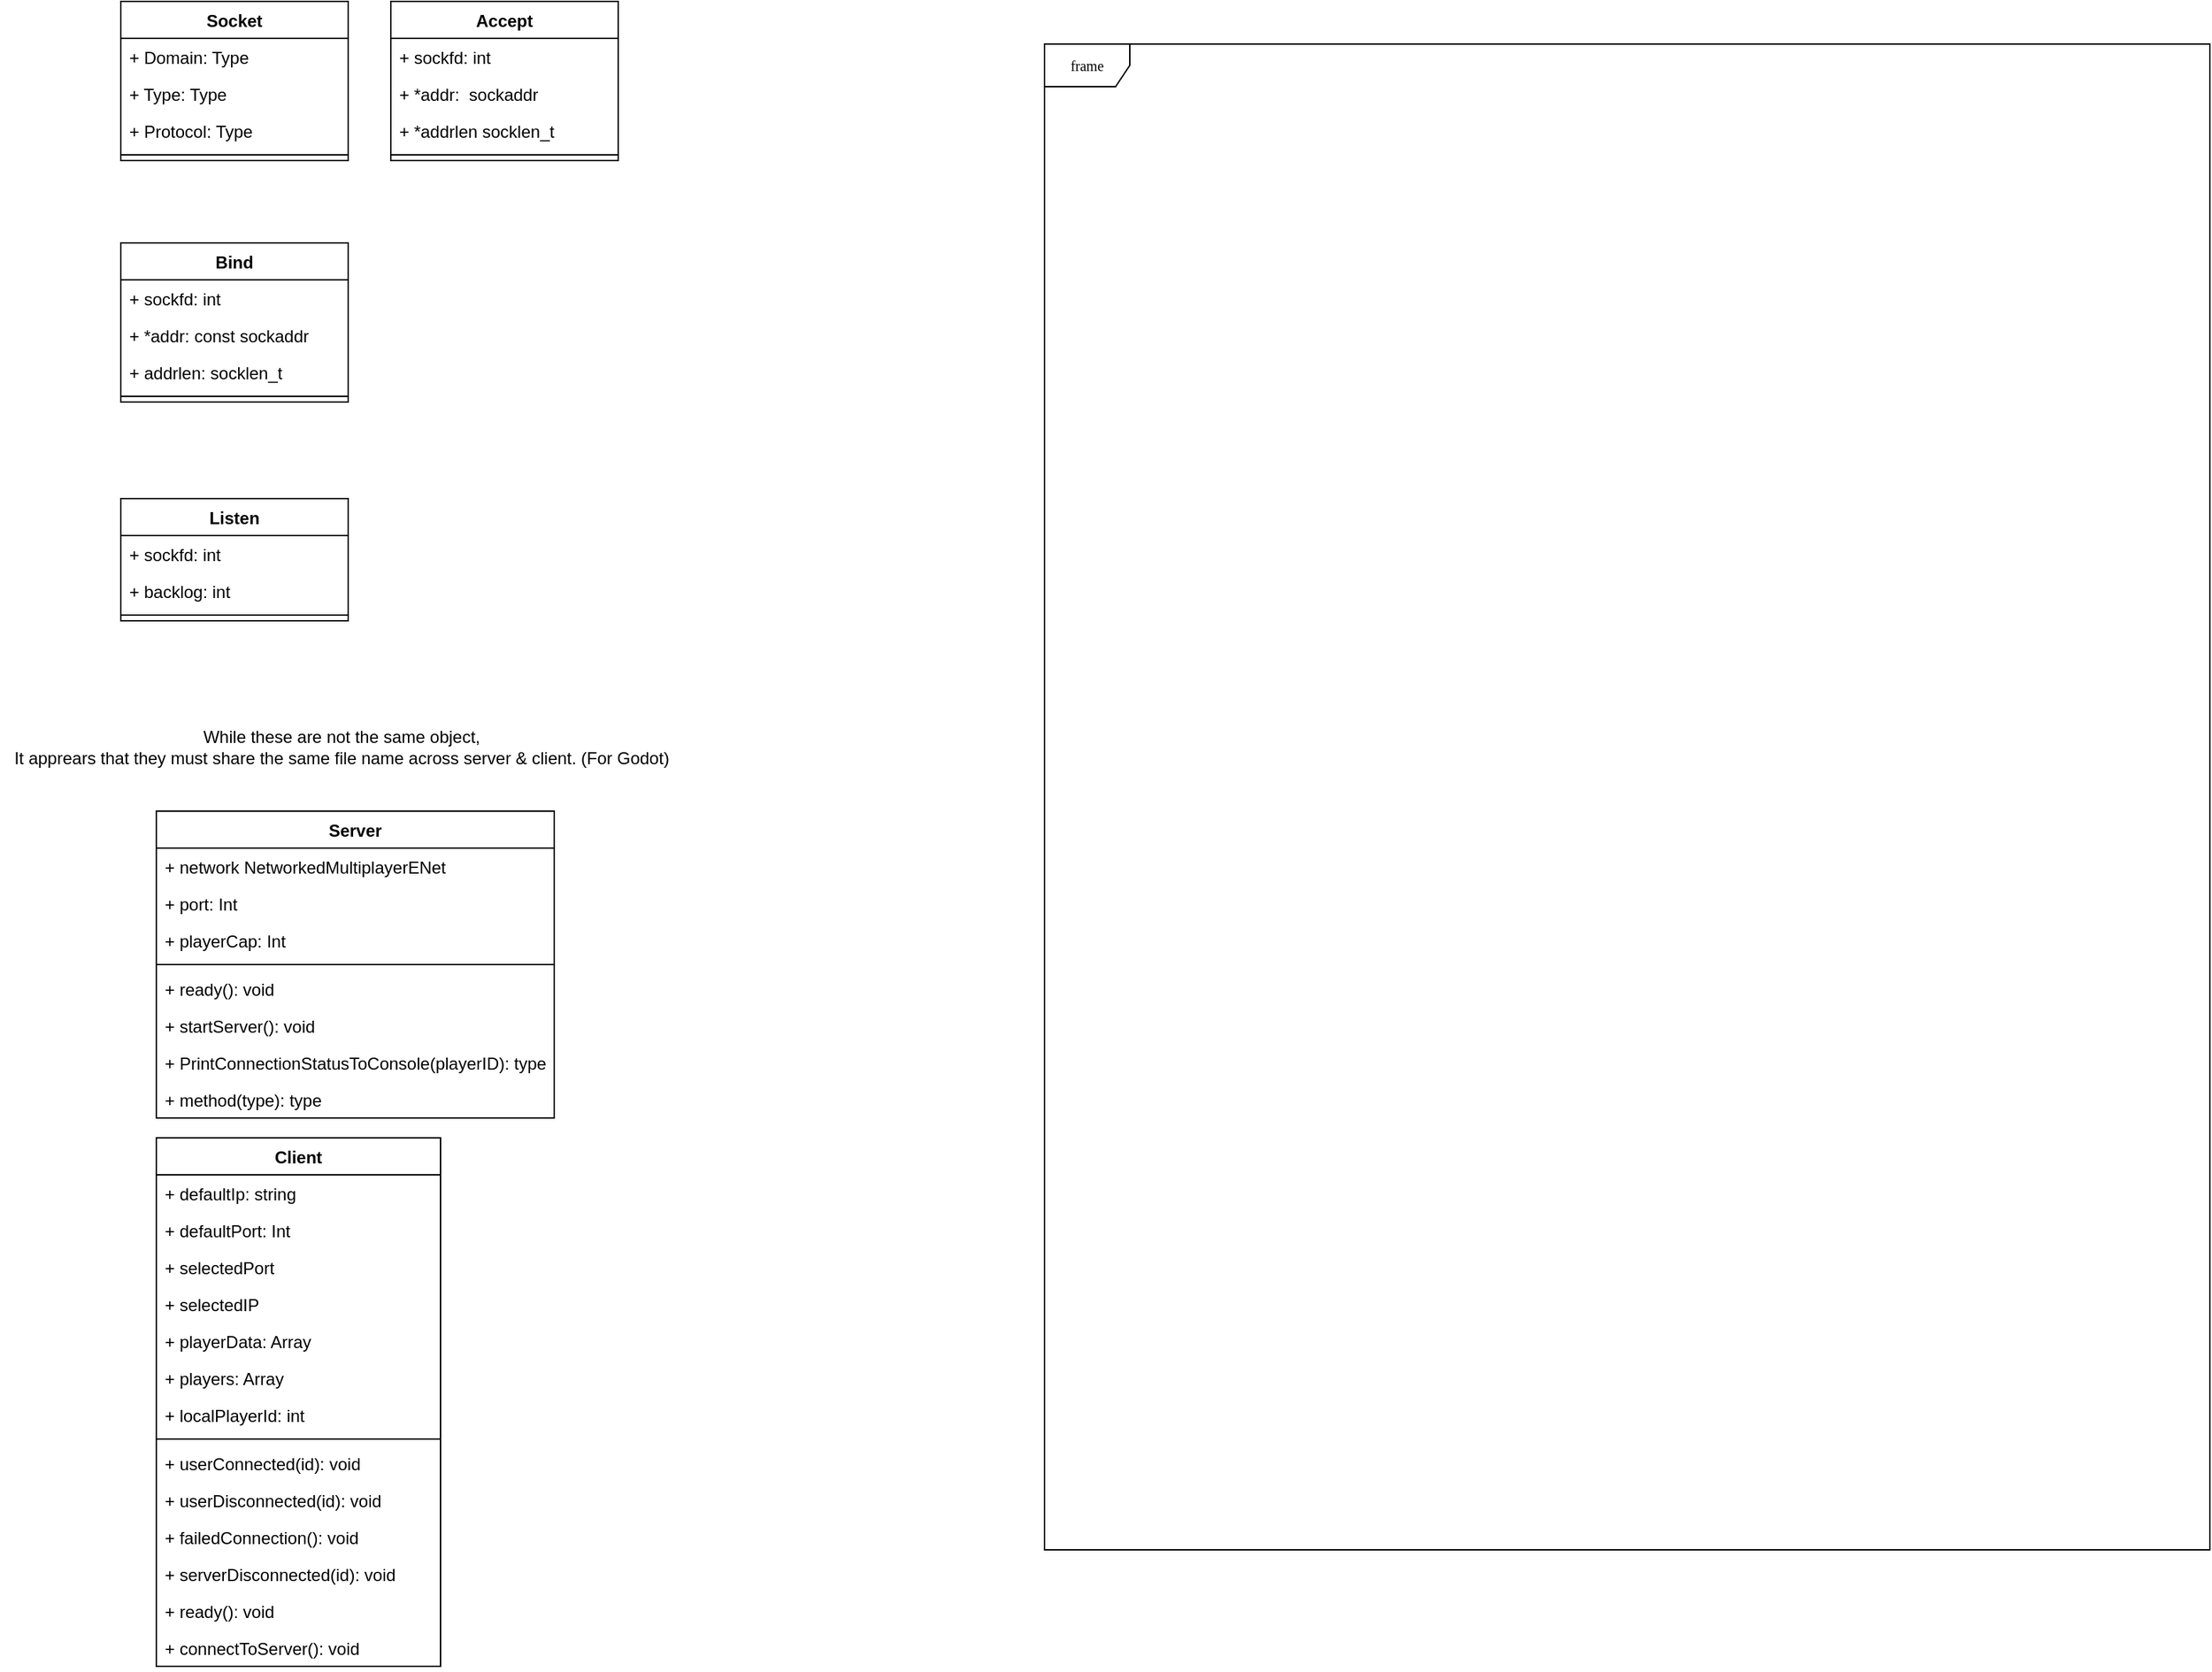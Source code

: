 <mxfile version="14.5.1" type="device"><diagram name="Page-1" id="c4acf3e9-155e-7222-9cf6-157b1a14988f"><mxGraphModel dx="535" dy="985" grid="1" gridSize="10" guides="1" tooltips="1" connect="1" arrows="1" fold="1" page="1" pageScale="1" pageWidth="850" pageHeight="1100" background="#ffffff" math="0" shadow="0"><root><mxCell id="0"/><mxCell id="1" parent="0"/><mxCell id="17acba5748e5396b-1" value="frame" style="shape=umlFrame;whiteSpace=wrap;html=1;rounded=0;shadow=0;comic=0;labelBackgroundColor=none;strokeWidth=1;fontFamily=Verdana;fontSize=10;align=center;" parent="1" vertex="1"><mxGeometry x="920" y="50" width="820" height="1060" as="geometry"/></mxCell><mxCell id="wa_h59xFKfNab1tcCD57-5" value="Socket" style="swimlane;fontStyle=1;align=center;verticalAlign=top;childLayout=stackLayout;horizontal=1;startSize=26;horizontalStack=0;resizeParent=1;resizeParentMax=0;resizeLast=0;collapsible=1;marginBottom=0;" parent="1" vertex="1"><mxGeometry x="270" y="20" width="160" height="112" as="geometry"/></mxCell><mxCell id="wa_h59xFKfNab1tcCD57-6" value="+ Domain: Type" style="text;strokeColor=none;fillColor=none;align=left;verticalAlign=top;spacingLeft=4;spacingRight=4;overflow=hidden;rotatable=0;points=[[0,0.5],[1,0.5]];portConstraint=eastwest;" parent="wa_h59xFKfNab1tcCD57-5" vertex="1"><mxGeometry y="26" width="160" height="26" as="geometry"/></mxCell><mxCell id="wa_h59xFKfNab1tcCD57-9" value="+ Type: Type" style="text;strokeColor=none;fillColor=none;align=left;verticalAlign=top;spacingLeft=4;spacingRight=4;overflow=hidden;rotatable=0;points=[[0,0.5],[1,0.5]];portConstraint=eastwest;" parent="wa_h59xFKfNab1tcCD57-5" vertex="1"><mxGeometry y="52" width="160" height="26" as="geometry"/></mxCell><mxCell id="wa_h59xFKfNab1tcCD57-10" value="+ Protocol: Type" style="text;strokeColor=none;fillColor=none;align=left;verticalAlign=top;spacingLeft=4;spacingRight=4;overflow=hidden;rotatable=0;points=[[0,0.5],[1,0.5]];portConstraint=eastwest;" parent="wa_h59xFKfNab1tcCD57-5" vertex="1"><mxGeometry y="78" width="160" height="26" as="geometry"/></mxCell><mxCell id="wa_h59xFKfNab1tcCD57-7" value="" style="line;strokeWidth=1;fillColor=none;align=left;verticalAlign=middle;spacingTop=-1;spacingLeft=3;spacingRight=3;rotatable=0;labelPosition=right;points=[];portConstraint=eastwest;" parent="wa_h59xFKfNab1tcCD57-5" vertex="1"><mxGeometry y="104" width="160" height="8" as="geometry"/></mxCell><mxCell id="wa_h59xFKfNab1tcCD57-11" value="Bind" style="swimlane;fontStyle=1;align=center;verticalAlign=top;childLayout=stackLayout;horizontal=1;startSize=26;horizontalStack=0;resizeParent=1;resizeParentMax=0;resizeLast=0;collapsible=1;marginBottom=0;" parent="1" vertex="1"><mxGeometry x="270" y="190" width="160" height="112" as="geometry"/></mxCell><mxCell id="wa_h59xFKfNab1tcCD57-12" value="+ sockfd: int" style="text;strokeColor=none;fillColor=none;align=left;verticalAlign=top;spacingLeft=4;spacingRight=4;overflow=hidden;rotatable=0;points=[[0,0.5],[1,0.5]];portConstraint=eastwest;" parent="wa_h59xFKfNab1tcCD57-11" vertex="1"><mxGeometry y="26" width="160" height="26" as="geometry"/></mxCell><mxCell id="wa_h59xFKfNab1tcCD57-14" value="+ *addr: const sockaddr&#10;" style="text;strokeColor=none;fillColor=none;align=left;verticalAlign=top;spacingLeft=4;spacingRight=4;overflow=hidden;rotatable=0;points=[[0,0.5],[1,0.5]];portConstraint=eastwest;" parent="wa_h59xFKfNab1tcCD57-11" vertex="1"><mxGeometry y="52" width="160" height="26" as="geometry"/></mxCell><mxCell id="wa_h59xFKfNab1tcCD57-13" value="+ addrlen: socklen_t" style="text;strokeColor=none;fillColor=none;align=left;verticalAlign=top;spacingLeft=4;spacingRight=4;overflow=hidden;rotatable=0;points=[[0,0.5],[1,0.5]];portConstraint=eastwest;" parent="wa_h59xFKfNab1tcCD57-11" vertex="1"><mxGeometry y="78" width="160" height="26" as="geometry"/></mxCell><mxCell id="wa_h59xFKfNab1tcCD57-15" value="" style="line;strokeWidth=1;fillColor=none;align=left;verticalAlign=middle;spacingTop=-1;spacingLeft=3;spacingRight=3;rotatable=0;labelPosition=right;points=[];portConstraint=eastwest;" parent="wa_h59xFKfNab1tcCD57-11" vertex="1"><mxGeometry y="104" width="160" height="8" as="geometry"/></mxCell><mxCell id="wa_h59xFKfNab1tcCD57-17" value="Listen" style="swimlane;fontStyle=1;align=center;verticalAlign=top;childLayout=stackLayout;horizontal=1;startSize=26;horizontalStack=0;resizeParent=1;resizeParentMax=0;resizeLast=0;collapsible=1;marginBottom=0;" parent="1" vertex="1"><mxGeometry x="270" y="370" width="160" height="86" as="geometry"/></mxCell><mxCell id="wa_h59xFKfNab1tcCD57-18" value="+ sockfd: int" style="text;strokeColor=none;fillColor=none;align=left;verticalAlign=top;spacingLeft=4;spacingRight=4;overflow=hidden;rotatable=0;points=[[0,0.5],[1,0.5]];portConstraint=eastwest;" parent="wa_h59xFKfNab1tcCD57-17" vertex="1"><mxGeometry y="26" width="160" height="26" as="geometry"/></mxCell><mxCell id="wa_h59xFKfNab1tcCD57-19" value="+ backlog: int" style="text;strokeColor=none;fillColor=none;align=left;verticalAlign=top;spacingLeft=4;spacingRight=4;overflow=hidden;rotatable=0;points=[[0,0.5],[1,0.5]];portConstraint=eastwest;" parent="wa_h59xFKfNab1tcCD57-17" vertex="1"><mxGeometry y="52" width="160" height="26" as="geometry"/></mxCell><mxCell id="wa_h59xFKfNab1tcCD57-21" value="" style="line;strokeWidth=1;fillColor=none;align=left;verticalAlign=middle;spacingTop=-1;spacingLeft=3;spacingRight=3;rotatable=0;labelPosition=right;points=[];portConstraint=eastwest;" parent="wa_h59xFKfNab1tcCD57-17" vertex="1"><mxGeometry y="78" width="160" height="8" as="geometry"/></mxCell><mxCell id="wa_h59xFKfNab1tcCD57-23" value="Accept" style="swimlane;fontStyle=1;align=center;verticalAlign=top;childLayout=stackLayout;horizontal=1;startSize=26;horizontalStack=0;resizeParent=1;resizeParentMax=0;resizeLast=0;collapsible=1;marginBottom=0;" parent="1" vertex="1"><mxGeometry x="460" y="20" width="160" height="112" as="geometry"/></mxCell><mxCell id="wa_h59xFKfNab1tcCD57-24" value="+ sockfd: int" style="text;strokeColor=none;fillColor=none;align=left;verticalAlign=top;spacingLeft=4;spacingRight=4;overflow=hidden;rotatable=0;points=[[0,0.5],[1,0.5]];portConstraint=eastwest;" parent="wa_h59xFKfNab1tcCD57-23" vertex="1"><mxGeometry y="26" width="160" height="26" as="geometry"/></mxCell><mxCell id="wa_h59xFKfNab1tcCD57-25" value="+ *addr:  sockaddr" style="text;strokeColor=none;fillColor=none;align=left;verticalAlign=top;spacingLeft=4;spacingRight=4;overflow=hidden;rotatable=0;points=[[0,0.5],[1,0.5]];portConstraint=eastwest;" parent="wa_h59xFKfNab1tcCD57-23" vertex="1"><mxGeometry y="52" width="160" height="26" as="geometry"/></mxCell><mxCell id="wa_h59xFKfNab1tcCD57-28" value="+ *addrlen socklen_t " style="text;strokeColor=none;fillColor=none;align=left;verticalAlign=top;spacingLeft=4;spacingRight=4;overflow=hidden;rotatable=0;points=[[0,0.5],[1,0.5]];portConstraint=eastwest;" parent="wa_h59xFKfNab1tcCD57-23" vertex="1"><mxGeometry y="78" width="160" height="26" as="geometry"/></mxCell><mxCell id="wa_h59xFKfNab1tcCD57-26" value="" style="line;strokeWidth=1;fillColor=none;align=left;verticalAlign=middle;spacingTop=-1;spacingLeft=3;spacingRight=3;rotatable=0;labelPosition=right;points=[];portConstraint=eastwest;" parent="wa_h59xFKfNab1tcCD57-23" vertex="1"><mxGeometry y="104" width="160" height="8" as="geometry"/></mxCell><mxCell id="4EV-_LkrEfj5hhuq9-w9-1" value="Client" style="swimlane;fontStyle=1;align=center;verticalAlign=top;childLayout=stackLayout;horizontal=1;startSize=26;horizontalStack=0;resizeParent=1;resizeParentMax=0;resizeLast=0;collapsible=1;marginBottom=0;" parent="1" vertex="1"><mxGeometry x="295" y="820" width="200" height="372" as="geometry"/></mxCell><mxCell id="4EV-_LkrEfj5hhuq9-w9-2" value="+ defaultIp: string&#10;" style="text;strokeColor=none;fillColor=none;align=left;verticalAlign=top;spacingLeft=4;spacingRight=4;overflow=hidden;rotatable=0;points=[[0,0.5],[1,0.5]];portConstraint=eastwest;" parent="4EV-_LkrEfj5hhuq9-w9-1" vertex="1"><mxGeometry y="26" width="200" height="26" as="geometry"/></mxCell><mxCell id="4EV-_LkrEfj5hhuq9-w9-19" value="+ defaultPort: Int" style="text;strokeColor=none;fillColor=none;align=left;verticalAlign=top;spacingLeft=4;spacingRight=4;overflow=hidden;rotatable=0;points=[[0,0.5],[1,0.5]];portConstraint=eastwest;" parent="4EV-_LkrEfj5hhuq9-w9-1" vertex="1"><mxGeometry y="52" width="200" height="26" as="geometry"/></mxCell><mxCell id="4EV-_LkrEfj5hhuq9-w9-3" value="+ selectedPort" style="text;strokeColor=none;fillColor=none;align=left;verticalAlign=top;spacingLeft=4;spacingRight=4;overflow=hidden;rotatable=0;points=[[0,0.5],[1,0.5]];portConstraint=eastwest;" parent="4EV-_LkrEfj5hhuq9-w9-1" vertex="1"><mxGeometry y="78" width="200" height="26" as="geometry"/></mxCell><mxCell id="4EV-_LkrEfj5hhuq9-w9-4" value="+ selectedIP" style="text;strokeColor=none;fillColor=none;align=left;verticalAlign=top;spacingLeft=4;spacingRight=4;overflow=hidden;rotatable=0;points=[[0,0.5],[1,0.5]];portConstraint=eastwest;" parent="4EV-_LkrEfj5hhuq9-w9-1" vertex="1"><mxGeometry y="104" width="200" height="26" as="geometry"/></mxCell><mxCell id="u0A_otUEGYMpB279Kcoe-2" value="+ playerData: Array&#10;" style="text;strokeColor=none;fillColor=none;align=left;verticalAlign=top;spacingLeft=4;spacingRight=4;overflow=hidden;rotatable=0;points=[[0,0.5],[1,0.5]];portConstraint=eastwest;" vertex="1" parent="4EV-_LkrEfj5hhuq9-w9-1"><mxGeometry y="130" width="200" height="26" as="geometry"/></mxCell><mxCell id="u0A_otUEGYMpB279Kcoe-3" value="+ players: Array&#10;" style="text;strokeColor=none;fillColor=none;align=left;verticalAlign=top;spacingLeft=4;spacingRight=4;overflow=hidden;rotatable=0;points=[[0,0.5],[1,0.5]];portConstraint=eastwest;" vertex="1" parent="4EV-_LkrEfj5hhuq9-w9-1"><mxGeometry y="156" width="200" height="26" as="geometry"/></mxCell><mxCell id="u0A_otUEGYMpB279Kcoe-1" value="+ localPlayerId: int&#10;" style="text;strokeColor=none;fillColor=none;align=left;verticalAlign=top;spacingLeft=4;spacingRight=4;overflow=hidden;rotatable=0;points=[[0,0.5],[1,0.5]];portConstraint=eastwest;" vertex="1" parent="4EV-_LkrEfj5hhuq9-w9-1"><mxGeometry y="182" width="200" height="26" as="geometry"/></mxCell><mxCell id="4EV-_LkrEfj5hhuq9-w9-5" value="" style="line;strokeWidth=1;fillColor=none;align=left;verticalAlign=middle;spacingTop=-1;spacingLeft=3;spacingRight=3;rotatable=0;labelPosition=right;points=[];portConstraint=eastwest;" parent="4EV-_LkrEfj5hhuq9-w9-1" vertex="1"><mxGeometry y="208" width="200" height="8" as="geometry"/></mxCell><mxCell id="4EV-_LkrEfj5hhuq9-w9-6" value="+ userConnected(id): void" style="text;strokeColor=none;fillColor=none;align=left;verticalAlign=top;spacingLeft=4;spacingRight=4;overflow=hidden;rotatable=0;points=[[0,0.5],[1,0.5]];portConstraint=eastwest;" parent="4EV-_LkrEfj5hhuq9-w9-1" vertex="1"><mxGeometry y="216" width="200" height="26" as="geometry"/></mxCell><mxCell id="4EV-_LkrEfj5hhuq9-w9-7" value="+ userDisconnected(id): void" style="text;strokeColor=none;fillColor=none;align=left;verticalAlign=top;spacingLeft=4;spacingRight=4;overflow=hidden;rotatable=0;points=[[0,0.5],[1,0.5]];portConstraint=eastwest;" parent="4EV-_LkrEfj5hhuq9-w9-1" vertex="1"><mxGeometry y="242" width="200" height="26" as="geometry"/></mxCell><mxCell id="u0A_otUEGYMpB279Kcoe-18" value="+ failedConnection(): void" style="text;strokeColor=none;fillColor=none;align=left;verticalAlign=top;spacingLeft=4;spacingRight=4;overflow=hidden;rotatable=0;points=[[0,0.5],[1,0.5]];portConstraint=eastwest;" vertex="1" parent="4EV-_LkrEfj5hhuq9-w9-1"><mxGeometry y="268" width="200" height="26" as="geometry"/></mxCell><mxCell id="4EV-_LkrEfj5hhuq9-w9-20" value="+ serverDisconnected(id): void&#10;" style="text;strokeColor=none;fillColor=none;align=left;verticalAlign=top;spacingLeft=4;spacingRight=4;overflow=hidden;rotatable=0;points=[[0,0.5],[1,0.5]];portConstraint=eastwest;" parent="4EV-_LkrEfj5hhuq9-w9-1" vertex="1"><mxGeometry y="294" width="200" height="26" as="geometry"/></mxCell><mxCell id="4EV-_LkrEfj5hhuq9-w9-8" value="+ ready(): void&#10;" style="text;strokeColor=none;fillColor=none;align=left;verticalAlign=top;spacingLeft=4;spacingRight=4;overflow=hidden;rotatable=0;points=[[0,0.5],[1,0.5]];portConstraint=eastwest;" parent="4EV-_LkrEfj5hhuq9-w9-1" vertex="1"><mxGeometry y="320" width="200" height="26" as="geometry"/></mxCell><mxCell id="4EV-_LkrEfj5hhuq9-w9-9" value="+ connectToServer(): void&#10;" style="text;strokeColor=none;fillColor=none;align=left;verticalAlign=top;spacingLeft=4;spacingRight=4;overflow=hidden;rotatable=0;points=[[0,0.5],[1,0.5]];portConstraint=eastwest;" parent="4EV-_LkrEfj5hhuq9-w9-1" vertex="1"><mxGeometry y="346" width="200" height="26" as="geometry"/></mxCell><mxCell id="4EV-_LkrEfj5hhuq9-w9-10" value="Server" style="swimlane;fontStyle=1;align=center;verticalAlign=top;childLayout=stackLayout;horizontal=1;startSize=26;horizontalStack=0;resizeParent=1;resizeParentMax=0;resizeLast=0;collapsible=1;marginBottom=0;" parent="1" vertex="1"><mxGeometry x="295" y="590" width="280" height="216" as="geometry"/></mxCell><mxCell id="4EV-_LkrEfj5hhuq9-w9-11" value="+ network NetworkedMultiplayerENet" style="text;strokeColor=none;fillColor=none;align=left;verticalAlign=top;spacingLeft=4;spacingRight=4;overflow=hidden;rotatable=0;points=[[0,0.5],[1,0.5]];portConstraint=eastwest;" parent="4EV-_LkrEfj5hhuq9-w9-10" vertex="1"><mxGeometry y="26" width="280" height="26" as="geometry"/></mxCell><mxCell id="4EV-_LkrEfj5hhuq9-w9-12" value="+ port: Int" style="text;strokeColor=none;fillColor=none;align=left;verticalAlign=top;spacingLeft=4;spacingRight=4;overflow=hidden;rotatable=0;points=[[0,0.5],[1,0.5]];portConstraint=eastwest;" parent="4EV-_LkrEfj5hhuq9-w9-10" vertex="1"><mxGeometry y="52" width="280" height="26" as="geometry"/></mxCell><mxCell id="4EV-_LkrEfj5hhuq9-w9-13" value="+ playerCap: Int" style="text;strokeColor=none;fillColor=none;align=left;verticalAlign=top;spacingLeft=4;spacingRight=4;overflow=hidden;rotatable=0;points=[[0,0.5],[1,0.5]];portConstraint=eastwest;" parent="4EV-_LkrEfj5hhuq9-w9-10" vertex="1"><mxGeometry y="78" width="280" height="26" as="geometry"/></mxCell><mxCell id="4EV-_LkrEfj5hhuq9-w9-14" value="" style="line;strokeWidth=1;fillColor=none;align=left;verticalAlign=middle;spacingTop=-1;spacingLeft=3;spacingRight=3;rotatable=0;labelPosition=right;points=[];portConstraint=eastwest;" parent="4EV-_LkrEfj5hhuq9-w9-10" vertex="1"><mxGeometry y="104" width="280" height="8" as="geometry"/></mxCell><mxCell id="4EV-_LkrEfj5hhuq9-w9-15" value="+ ready(): void" style="text;strokeColor=none;fillColor=none;align=left;verticalAlign=top;spacingLeft=4;spacingRight=4;overflow=hidden;rotatable=0;points=[[0,0.5],[1,0.5]];portConstraint=eastwest;" parent="4EV-_LkrEfj5hhuq9-w9-10" vertex="1"><mxGeometry y="112" width="280" height="26" as="geometry"/></mxCell><mxCell id="4EV-_LkrEfj5hhuq9-w9-16" value="+ startServer(): void&#10;" style="text;strokeColor=none;fillColor=none;align=left;verticalAlign=top;spacingLeft=4;spacingRight=4;overflow=hidden;rotatable=0;points=[[0,0.5],[1,0.5]];portConstraint=eastwest;" parent="4EV-_LkrEfj5hhuq9-w9-10" vertex="1"><mxGeometry y="138" width="280" height="26" as="geometry"/></mxCell><mxCell id="4EV-_LkrEfj5hhuq9-w9-17" value="+ PrintConnectionStatusToConsole(playerID): type" style="text;strokeColor=none;fillColor=none;align=left;verticalAlign=top;spacingLeft=4;spacingRight=4;overflow=hidden;rotatable=0;points=[[0,0.5],[1,0.5]];portConstraint=eastwest;" parent="4EV-_LkrEfj5hhuq9-w9-10" vertex="1"><mxGeometry y="164" width="280" height="26" as="geometry"/></mxCell><mxCell id="4EV-_LkrEfj5hhuq9-w9-18" value="+ method(type): type" style="text;strokeColor=none;fillColor=none;align=left;verticalAlign=top;spacingLeft=4;spacingRight=4;overflow=hidden;rotatable=0;points=[[0,0.5],[1,0.5]];portConstraint=eastwest;" parent="4EV-_LkrEfj5hhuq9-w9-10" vertex="1"><mxGeometry y="190" width="280" height="26" as="geometry"/></mxCell><mxCell id="4EV-_LkrEfj5hhuq9-w9-21" value="While these are not the same object, &lt;br&gt;It apprears that they must share the same file name across server &amp;amp; client. (For Godot)" style="text;html=1;align=center;verticalAlign=middle;resizable=0;points=[];autosize=1;" parent="1" vertex="1"><mxGeometry x="185" y="530" width="480" height="30" as="geometry"/></mxCell></root></mxGraphModel></diagram></mxfile>